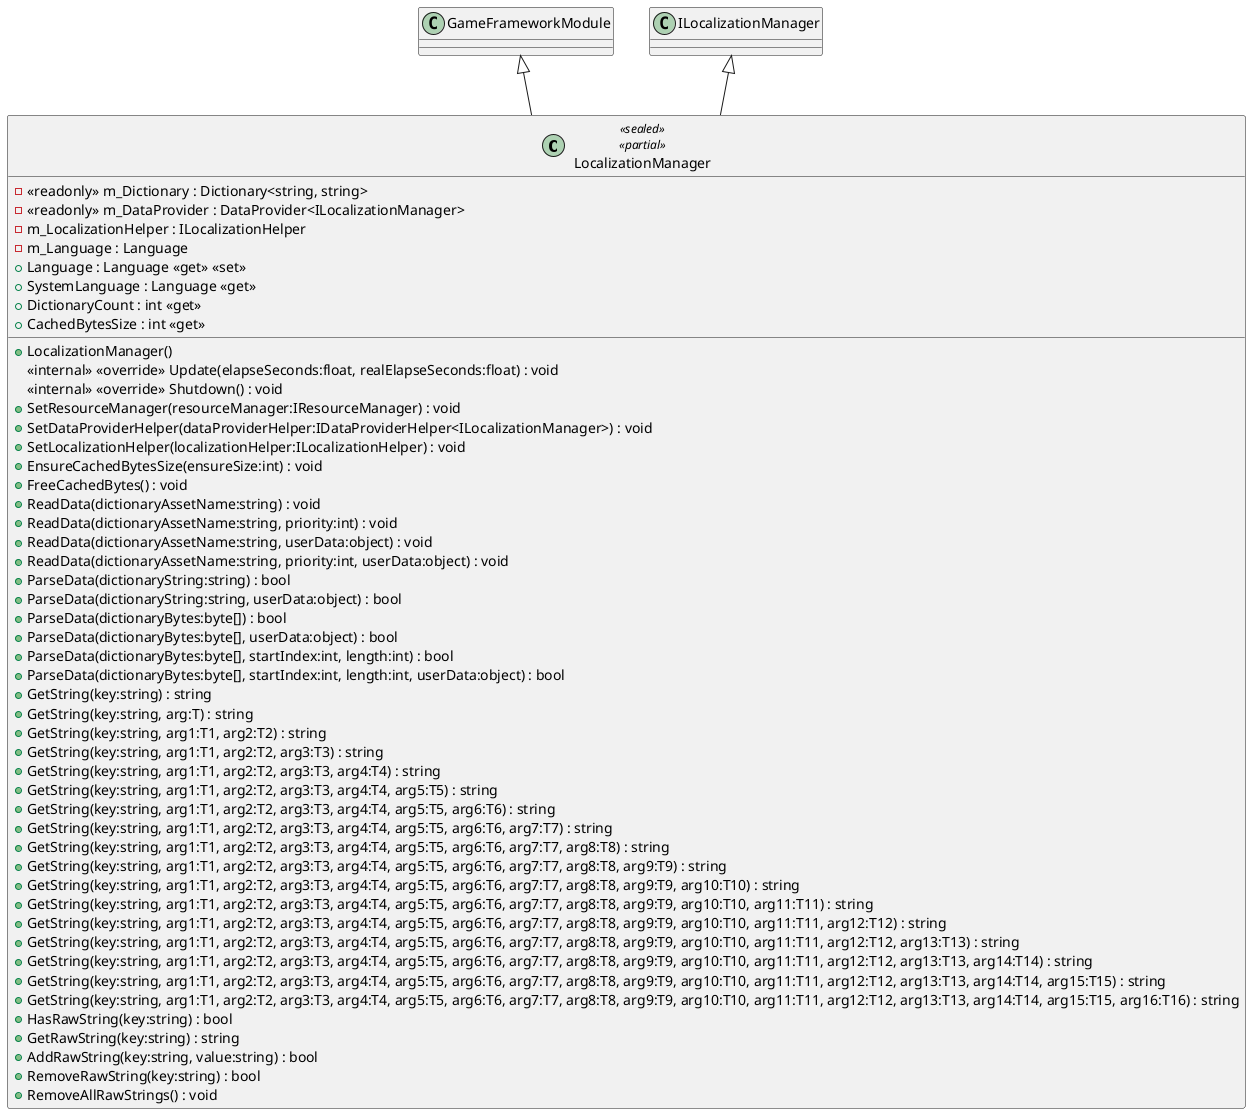@startuml
class LocalizationManager <<sealed>> <<partial>> {
    - <<readonly>> m_Dictionary : Dictionary<string, string>
    - <<readonly>> m_DataProvider : DataProvider<ILocalizationManager>
    - m_LocalizationHelper : ILocalizationHelper
    - m_Language : Language
    + LocalizationManager()
    + Language : Language <<get>> <<set>>
    + SystemLanguage : Language <<get>>
    + DictionaryCount : int <<get>>
    + CachedBytesSize : int <<get>>
    <<internal>> <<override>> Update(elapseSeconds:float, realElapseSeconds:float) : void
    <<internal>> <<override>> Shutdown() : void
    + SetResourceManager(resourceManager:IResourceManager) : void
    + SetDataProviderHelper(dataProviderHelper:IDataProviderHelper<ILocalizationManager>) : void
    + SetLocalizationHelper(localizationHelper:ILocalizationHelper) : void
    + EnsureCachedBytesSize(ensureSize:int) : void
    + FreeCachedBytes() : void
    + ReadData(dictionaryAssetName:string) : void
    + ReadData(dictionaryAssetName:string, priority:int) : void
    + ReadData(dictionaryAssetName:string, userData:object) : void
    + ReadData(dictionaryAssetName:string, priority:int, userData:object) : void
    + ParseData(dictionaryString:string) : bool
    + ParseData(dictionaryString:string, userData:object) : bool
    + ParseData(dictionaryBytes:byte[]) : bool
    + ParseData(dictionaryBytes:byte[], userData:object) : bool
    + ParseData(dictionaryBytes:byte[], startIndex:int, length:int) : bool
    + ParseData(dictionaryBytes:byte[], startIndex:int, length:int, userData:object) : bool
    + GetString(key:string) : string
    + GetString(key:string, arg:T) : string
    + GetString(key:string, arg1:T1, arg2:T2) : string
    + GetString(key:string, arg1:T1, arg2:T2, arg3:T3) : string
    + GetString(key:string, arg1:T1, arg2:T2, arg3:T3, arg4:T4) : string
    + GetString(key:string, arg1:T1, arg2:T2, arg3:T3, arg4:T4, arg5:T5) : string
    + GetString(key:string, arg1:T1, arg2:T2, arg3:T3, arg4:T4, arg5:T5, arg6:T6) : string
    + GetString(key:string, arg1:T1, arg2:T2, arg3:T3, arg4:T4, arg5:T5, arg6:T6, arg7:T7) : string
    + GetString(key:string, arg1:T1, arg2:T2, arg3:T3, arg4:T4, arg5:T5, arg6:T6, arg7:T7, arg8:T8) : string
    + GetString(key:string, arg1:T1, arg2:T2, arg3:T3, arg4:T4, arg5:T5, arg6:T6, arg7:T7, arg8:T8, arg9:T9) : string
    + GetString(key:string, arg1:T1, arg2:T2, arg3:T3, arg4:T4, arg5:T5, arg6:T6, arg7:T7, arg8:T8, arg9:T9, arg10:T10) : string
    + GetString(key:string, arg1:T1, arg2:T2, arg3:T3, arg4:T4, arg5:T5, arg6:T6, arg7:T7, arg8:T8, arg9:T9, arg10:T10, arg11:T11) : string
    + GetString(key:string, arg1:T1, arg2:T2, arg3:T3, arg4:T4, arg5:T5, arg6:T6, arg7:T7, arg8:T8, arg9:T9, arg10:T10, arg11:T11, arg12:T12) : string
    + GetString(key:string, arg1:T1, arg2:T2, arg3:T3, arg4:T4, arg5:T5, arg6:T6, arg7:T7, arg8:T8, arg9:T9, arg10:T10, arg11:T11, arg12:T12, arg13:T13) : string
    + GetString(key:string, arg1:T1, arg2:T2, arg3:T3, arg4:T4, arg5:T5, arg6:T6, arg7:T7, arg8:T8, arg9:T9, arg10:T10, arg11:T11, arg12:T12, arg13:T13, arg14:T14) : string
    + GetString(key:string, arg1:T1, arg2:T2, arg3:T3, arg4:T4, arg5:T5, arg6:T6, arg7:T7, arg8:T8, arg9:T9, arg10:T10, arg11:T11, arg12:T12, arg13:T13, arg14:T14, arg15:T15) : string
    + GetString(key:string, arg1:T1, arg2:T2, arg3:T3, arg4:T4, arg5:T5, arg6:T6, arg7:T7, arg8:T8, arg9:T9, arg10:T10, arg11:T11, arg12:T12, arg13:T13, arg14:T14, arg15:T15, arg16:T16) : string
    + HasRawString(key:string) : bool
    + GetRawString(key:string) : string
    + AddRawString(key:string, value:string) : bool
    + RemoveRawString(key:string) : bool
    + RemoveAllRawStrings() : void
}
GameFrameworkModule <|-- LocalizationManager
ILocalizationManager <|-- LocalizationManager
@enduml
